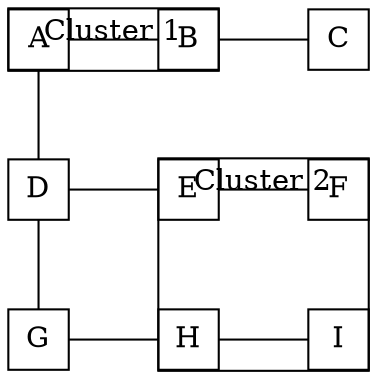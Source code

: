 graph g
{
   layout=neato;
   node[shape=record, height="0.4", width="0.4"];
   edge[dir=none];

   A [pos="1,3!"];
   B [pos="2,3!"];
   C [pos="3,3!"];
   D [pos="1,2!"];
   E [pos="2,2!"];
   F [pos="3,2!"];
   G [pos="1,1!"];
   H [pos="2,1!"];
   I [pos="3,1!"];

   A -- B -- C;
   D -- E -- F;
   G -- H -- I;
   A -- D -- G;

   subgraph clusterX
   {
      label="Cluster 1";
      A;
      B;
   }

   subgraph clusterY
   {
      label="Cluster 2";
      E; F; H; I;
   }
}